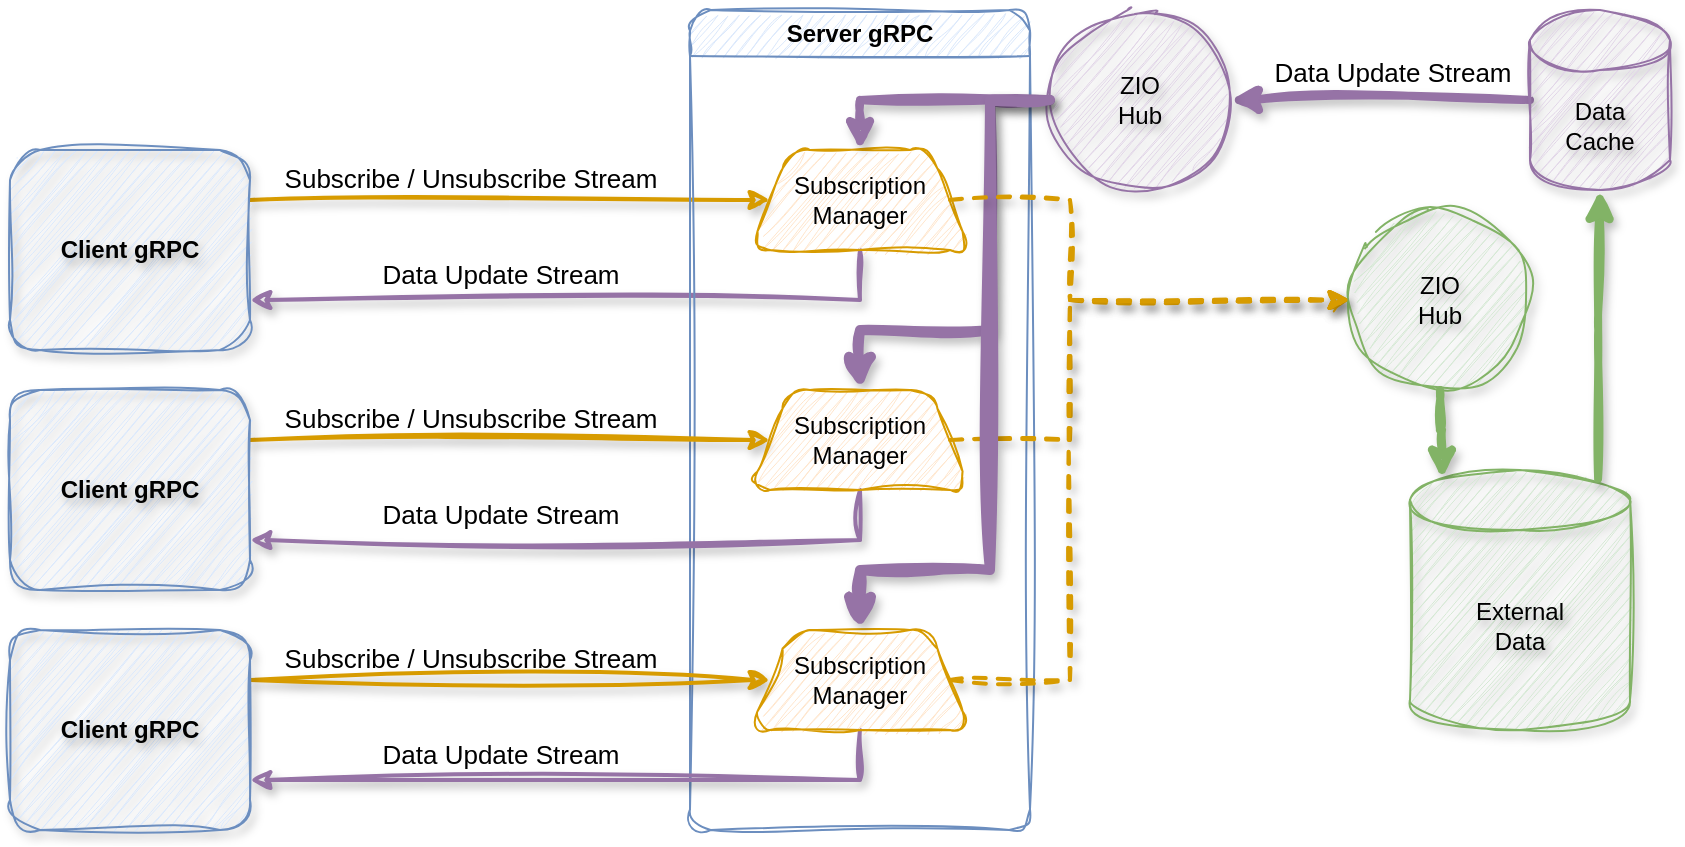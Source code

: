 <mxfile version="24.0.1" type="github">
  <diagram name="Page-1" id="67xksmJ78AfvNaxmE6AR">
    <mxGraphModel dx="1105" dy="721" grid="1" gridSize="10" guides="1" tooltips="1" connect="1" arrows="1" fold="1" page="1" pageScale="1" pageWidth="850" pageHeight="1100" math="0" shadow="0">
      <root>
        <mxCell id="0" />
        <mxCell id="1" parent="0" />
        <mxCell id="dujsmi20pfE95rZrzk__-4" style="edgeStyle=orthogonalEdgeStyle;rounded=0;orthogonalLoop=1;jettySize=auto;html=1;exitX=1;exitY=0.25;exitDx=0;exitDy=0;shadow=1;textShadow=1;sketch=1;curveFitting=1;jiggle=2;flowAnimation=0;fillColor=#ffe6cc;strokeColor=#d79b00;strokeWidth=2;entryX=0;entryY=0.5;entryDx=0;entryDy=0;" edge="1" parent="1" source="dujsmi20pfE95rZrzk__-1" target="dujsmi20pfE95rZrzk__-46">
          <mxGeometry relative="1" as="geometry">
            <mxPoint x="600" y="215" as="targetPoint" />
          </mxGeometry>
        </mxCell>
        <mxCell id="dujsmi20pfE95rZrzk__-5" value="&lt;div style=&quot;font-size: 13px;&quot;&gt;Subscribe / Unsubscribe Stream&lt;/div&gt;" style="edgeLabel;html=1;align=center;verticalAlign=middle;resizable=0;points=[];labelBackgroundColor=none;fontSize=13;spacingTop=2;" vertex="1" connectable="0" parent="dujsmi20pfE95rZrzk__-4">
          <mxGeometry x="0.32" y="-2" relative="1" as="geometry">
            <mxPoint x="-62" y="-14" as="offset" />
          </mxGeometry>
        </mxCell>
        <mxCell id="dujsmi20pfE95rZrzk__-1" value="Client gRPC" style="rounded=1;whiteSpace=wrap;html=1;sketch=1;curveFitting=1;jiggle=2;shadow=1;textShadow=1;glass=0;fillColor=#dae8fc;strokeColor=#6c8ebf;fontStyle=1" vertex="1" parent="1">
          <mxGeometry x="180" y="180" width="120" height="100" as="geometry" />
        </mxCell>
        <mxCell id="dujsmi20pfE95rZrzk__-6" style="edgeStyle=orthogonalEdgeStyle;rounded=0;orthogonalLoop=1;jettySize=auto;html=1;entryX=1;entryY=0.75;entryDx=0;entryDy=0;shadow=1;textShadow=1;sketch=1;curveFitting=1;jiggle=2;fillColor=#e1d5e7;strokeColor=#9673a6;strokeWidth=2;exitX=0.5;exitY=1;exitDx=0;exitDy=0;" edge="1" parent="1" source="dujsmi20pfE95rZrzk__-46" target="dujsmi20pfE95rZrzk__-1">
          <mxGeometry relative="1" as="geometry">
            <mxPoint x="580" y="245" as="sourcePoint" />
          </mxGeometry>
        </mxCell>
        <mxCell id="dujsmi20pfE95rZrzk__-7" value="&lt;div style=&quot;font-size: 13px;&quot;&gt;Data Update Stream&lt;/div&gt;" style="edgeLabel;html=1;align=center;verticalAlign=middle;resizable=0;points=[];labelBackgroundColor=none;fontSize=13;spacingTop=3;" vertex="1" connectable="0" parent="dujsmi20pfE95rZrzk__-6">
          <mxGeometry x="0.072" y="2" relative="1" as="geometry">
            <mxPoint x="-28" y="-17" as="offset" />
          </mxGeometry>
        </mxCell>
        <mxCell id="dujsmi20pfE95rZrzk__-21" value="Server gRPC" style="swimlane;whiteSpace=wrap;html=1;rounded=1;sketch=1;curveFitting=1;jiggle=2;fillColor=#dae8fc;strokeColor=#6c8ebf;" vertex="1" parent="1">
          <mxGeometry x="520" y="110" width="170" height="410" as="geometry" />
        </mxCell>
        <mxCell id="dujsmi20pfE95rZrzk__-46" value="Subscription&lt;br&gt;Manager" style="shape=trapezoid;perimeter=trapezoidPerimeter;whiteSpace=wrap;html=1;fixedSize=1;fillColor=#ffe6cc;strokeColor=#d79b00;rounded=1;sketch=1;curveFitting=1;jiggle=2;" vertex="1" parent="dujsmi20pfE95rZrzk__-21">
          <mxGeometry x="30" y="70" width="110" height="50" as="geometry" />
        </mxCell>
        <mxCell id="dujsmi20pfE95rZrzk__-41" style="edgeStyle=orthogonalEdgeStyle;rounded=0;orthogonalLoop=1;jettySize=auto;html=1;exitX=0;exitY=0.5;exitDx=0;exitDy=0;exitPerimeter=0;entryX=1;entryY=0.5;entryDx=0;entryDy=0;sketch=1;curveFitting=1;jiggle=2;shadow=1;textShadow=1;fillColor=#e1d5e7;strokeColor=#9673a6;strokeWidth=4;" edge="1" parent="1" source="dujsmi20pfE95rZrzk__-38" target="dujsmi20pfE95rZrzk__-22">
          <mxGeometry relative="1" as="geometry" />
        </mxCell>
        <mxCell id="dujsmi20pfE95rZrzk__-44" value="Data Update Stream" style="edgeLabel;html=1;align=center;verticalAlign=middle;resizable=0;points=[];fontSize=13;spacingTop=2;labelBackgroundColor=none;" vertex="1" connectable="0" parent="dujsmi20pfE95rZrzk__-41">
          <mxGeometry x="-0.473" y="-1" relative="1" as="geometry">
            <mxPoint x="-30" y="-14" as="offset" />
          </mxGeometry>
        </mxCell>
        <mxCell id="dujsmi20pfE95rZrzk__-38" value="Data&lt;br&gt;Cache" style="shape=cylinder3;whiteSpace=wrap;html=1;boundedLbl=1;backgroundOutline=1;size=15;fillColor=#e1d5e7;strokeColor=#9673a6;sketch=1;curveFitting=1;jiggle=2;shadow=1;textShadow=1;" vertex="1" parent="1">
          <mxGeometry x="940" y="110" width="70" height="90" as="geometry" />
        </mxCell>
        <mxCell id="dujsmi20pfE95rZrzk__-59" style="edgeStyle=orthogonalEdgeStyle;rounded=0;orthogonalLoop=1;jettySize=auto;html=1;exitX=0;exitY=0.5;exitDx=0;exitDy=0;entryX=0.5;entryY=0;entryDx=0;entryDy=0;fillColor=#e1d5e7;strokeColor=#9673a6;sketch=1;curveFitting=1;jiggle=2;shadow=1;textShadow=1;strokeWidth=5;" edge="1" parent="1" source="dujsmi20pfE95rZrzk__-22" target="dujsmi20pfE95rZrzk__-52">
          <mxGeometry relative="1" as="geometry">
            <Array as="points">
              <mxPoint x="670" y="155" />
              <mxPoint x="670" y="270" />
              <mxPoint x="605" y="270" />
            </Array>
          </mxGeometry>
        </mxCell>
        <mxCell id="dujsmi20pfE95rZrzk__-22" value="ZIO&lt;br&gt;Hub" style="ellipse;whiteSpace=wrap;html=1;aspect=fixed;sketch=1;curveFitting=1;jiggle=2;shadow=1;textShadow=1;fillColor=#e1d5e7;strokeColor=#9673a6;" vertex="1" parent="1">
          <mxGeometry x="700" y="110" width="90" height="90" as="geometry" />
        </mxCell>
        <mxCell id="dujsmi20pfE95rZrzk__-23" style="rounded=0;orthogonalLoop=1;jettySize=auto;html=1;exitX=0;exitY=0.5;exitDx=0;exitDy=0;sketch=1;curveFitting=1;jiggle=2;shadow=1;textShadow=1;fillColor=#e1d5e7;strokeColor=#9673a6;entryX=0.5;entryY=0;entryDx=0;entryDy=0;strokeWidth=4;edgeStyle=orthogonalEdgeStyle;" edge="1" parent="1" source="dujsmi20pfE95rZrzk__-22" target="dujsmi20pfE95rZrzk__-46">
          <mxGeometry relative="1" as="geometry">
            <mxPoint x="550" y="250" as="targetPoint" />
          </mxGeometry>
        </mxCell>
        <mxCell id="dujsmi20pfE95rZrzk__-47" style="edgeStyle=orthogonalEdgeStyle;rounded=0;orthogonalLoop=1;jettySize=auto;html=1;exitX=1;exitY=0.25;exitDx=0;exitDy=0;shadow=1;textShadow=1;sketch=1;curveFitting=1;jiggle=2;flowAnimation=0;fillColor=#ffe6cc;strokeColor=#d79b00;strokeWidth=2;entryX=0;entryY=0.5;entryDx=0;entryDy=0;" edge="1" parent="1" source="dujsmi20pfE95rZrzk__-49" target="dujsmi20pfE95rZrzk__-52">
          <mxGeometry relative="1" as="geometry">
            <mxPoint x="600" y="335" as="targetPoint" />
          </mxGeometry>
        </mxCell>
        <mxCell id="dujsmi20pfE95rZrzk__-48" value="&lt;div style=&quot;font-size: 13px;&quot;&gt;Subscribe / Unsubscribe Stream&lt;/div&gt;" style="edgeLabel;html=1;align=center;verticalAlign=middle;resizable=0;points=[];labelBackgroundColor=none;fontSize=13;spacingTop=2;" vertex="1" connectable="0" parent="dujsmi20pfE95rZrzk__-47">
          <mxGeometry x="0.32" y="-2" relative="1" as="geometry">
            <mxPoint x="-62" y="-14" as="offset" />
          </mxGeometry>
        </mxCell>
        <mxCell id="dujsmi20pfE95rZrzk__-49" value="Client gRPC" style="rounded=1;whiteSpace=wrap;html=1;sketch=1;curveFitting=1;jiggle=2;shadow=1;textShadow=1;glass=0;fillColor=#dae8fc;strokeColor=#6c8ebf;fontStyle=1" vertex="1" parent="1">
          <mxGeometry x="180" y="300" width="120" height="100" as="geometry" />
        </mxCell>
        <mxCell id="dujsmi20pfE95rZrzk__-50" style="edgeStyle=orthogonalEdgeStyle;rounded=0;orthogonalLoop=1;jettySize=auto;html=1;entryX=1;entryY=0.75;entryDx=0;entryDy=0;shadow=1;textShadow=1;sketch=1;curveFitting=1;jiggle=2;fillColor=#e1d5e7;strokeColor=#9673a6;strokeWidth=2;exitX=0.5;exitY=1;exitDx=0;exitDy=0;" edge="1" parent="1" source="dujsmi20pfE95rZrzk__-52" target="dujsmi20pfE95rZrzk__-49">
          <mxGeometry relative="1" as="geometry">
            <mxPoint x="580" y="365" as="sourcePoint" />
          </mxGeometry>
        </mxCell>
        <mxCell id="dujsmi20pfE95rZrzk__-51" value="&lt;div style=&quot;font-size: 13px;&quot;&gt;Data Update Stream&lt;/div&gt;" style="edgeLabel;html=1;align=center;verticalAlign=middle;resizable=0;points=[];labelBackgroundColor=none;fontSize=13;spacingTop=3;" vertex="1" connectable="0" parent="dujsmi20pfE95rZrzk__-50">
          <mxGeometry x="0.072" y="2" relative="1" as="geometry">
            <mxPoint x="-28" y="-17" as="offset" />
          </mxGeometry>
        </mxCell>
        <mxCell id="dujsmi20pfE95rZrzk__-72" style="edgeStyle=orthogonalEdgeStyle;rounded=0;orthogonalLoop=1;jettySize=auto;html=1;exitX=1;exitY=0.5;exitDx=0;exitDy=0;entryX=0;entryY=0.5;entryDx=0;entryDy=0;dashed=1;strokeWidth=2;fillColor=#ffe6cc;strokeColor=#d79b00;sketch=1;curveFitting=1;jiggle=2;shadow=1;textShadow=1;" edge="1" parent="1" source="dujsmi20pfE95rZrzk__-52" target="dujsmi20pfE95rZrzk__-63">
          <mxGeometry relative="1" as="geometry">
            <Array as="points">
              <mxPoint x="710" y="325" />
              <mxPoint x="710" y="255" />
            </Array>
          </mxGeometry>
        </mxCell>
        <mxCell id="dujsmi20pfE95rZrzk__-52" value="Subscription&lt;br&gt;Manager" style="shape=trapezoid;perimeter=trapezoidPerimeter;whiteSpace=wrap;html=1;fixedSize=1;fillColor=#ffe6cc;strokeColor=#d79b00;rounded=1;sketch=1;curveFitting=1;jiggle=2;" vertex="1" parent="1">
          <mxGeometry x="550" y="300" width="110" height="50" as="geometry" />
        </mxCell>
        <mxCell id="dujsmi20pfE95rZrzk__-53" style="edgeStyle=orthogonalEdgeStyle;rounded=0;orthogonalLoop=1;jettySize=auto;html=1;exitX=1;exitY=0.25;exitDx=0;exitDy=0;shadow=1;textShadow=1;sketch=1;curveFitting=1;jiggle=2;flowAnimation=0;fillColor=#ffe6cc;strokeColor=#d79b00;strokeWidth=2;entryX=0;entryY=0.5;entryDx=0;entryDy=0;" edge="1" parent="1" source="dujsmi20pfE95rZrzk__-55" target="dujsmi20pfE95rZrzk__-58">
          <mxGeometry relative="1" as="geometry">
            <mxPoint x="600" y="455" as="targetPoint" />
          </mxGeometry>
        </mxCell>
        <mxCell id="dujsmi20pfE95rZrzk__-54" value="&lt;div style=&quot;font-size: 13px;&quot;&gt;Subscribe / Unsubscribe Stream&lt;/div&gt;" style="edgeLabel;html=1;align=center;verticalAlign=middle;resizable=0;points=[];labelBackgroundColor=none;fontSize=13;spacingTop=2;" vertex="1" connectable="0" parent="dujsmi20pfE95rZrzk__-53">
          <mxGeometry x="0.32" y="-2" relative="1" as="geometry">
            <mxPoint x="-62" y="-14" as="offset" />
          </mxGeometry>
        </mxCell>
        <mxCell id="dujsmi20pfE95rZrzk__-55" value="Client gRPC" style="rounded=1;whiteSpace=wrap;html=1;sketch=1;curveFitting=1;jiggle=2;shadow=1;textShadow=1;glass=0;fillColor=#dae8fc;strokeColor=#6c8ebf;fontStyle=1" vertex="1" parent="1">
          <mxGeometry x="180" y="420" width="120" height="100" as="geometry" />
        </mxCell>
        <mxCell id="dujsmi20pfE95rZrzk__-56" style="edgeStyle=orthogonalEdgeStyle;rounded=0;orthogonalLoop=1;jettySize=auto;html=1;entryX=1;entryY=0.75;entryDx=0;entryDy=0;shadow=1;textShadow=1;sketch=1;curveFitting=1;jiggle=2;fillColor=#e1d5e7;strokeColor=#9673a6;strokeWidth=2;exitX=0.5;exitY=1;exitDx=0;exitDy=0;" edge="1" parent="1" source="dujsmi20pfE95rZrzk__-58" target="dujsmi20pfE95rZrzk__-55">
          <mxGeometry relative="1" as="geometry">
            <mxPoint x="580" y="485" as="sourcePoint" />
          </mxGeometry>
        </mxCell>
        <mxCell id="dujsmi20pfE95rZrzk__-57" value="&lt;div style=&quot;font-size: 13px;&quot;&gt;Data Update Stream&lt;/div&gt;" style="edgeLabel;html=1;align=center;verticalAlign=middle;resizable=0;points=[];labelBackgroundColor=none;fontSize=13;spacingTop=3;" vertex="1" connectable="0" parent="dujsmi20pfE95rZrzk__-56">
          <mxGeometry x="0.072" y="2" relative="1" as="geometry">
            <mxPoint x="-28" y="-17" as="offset" />
          </mxGeometry>
        </mxCell>
        <mxCell id="dujsmi20pfE95rZrzk__-70" style="edgeStyle=orthogonalEdgeStyle;rounded=0;orthogonalLoop=1;jettySize=auto;html=1;exitX=1;exitY=0.5;exitDx=0;exitDy=0;entryX=0;entryY=0.5;entryDx=0;entryDy=0;fillColor=#ffe6cc;strokeColor=#d79b00;dashed=1;strokeWidth=2;sketch=1;curveFitting=1;jiggle=2;shadow=1;textShadow=1;" edge="1" parent="1" source="dujsmi20pfE95rZrzk__-58" target="dujsmi20pfE95rZrzk__-63">
          <mxGeometry relative="1" as="geometry">
            <mxPoint x="740" y="350" as="targetPoint" />
            <Array as="points">
              <mxPoint x="710" y="445" />
              <mxPoint x="710" y="255" />
            </Array>
          </mxGeometry>
        </mxCell>
        <mxCell id="dujsmi20pfE95rZrzk__-58" value="Subscription&lt;br&gt;Manager" style="shape=trapezoid;perimeter=trapezoidPerimeter;whiteSpace=wrap;html=1;fixedSize=1;fillColor=#ffe6cc;strokeColor=#d79b00;rounded=1;sketch=1;curveFitting=1;jiggle=2;" vertex="1" parent="1">
          <mxGeometry x="550" y="420" width="110" height="50" as="geometry" />
        </mxCell>
        <mxCell id="dujsmi20pfE95rZrzk__-60" style="edgeStyle=orthogonalEdgeStyle;rounded=0;orthogonalLoop=1;jettySize=auto;html=1;exitX=0;exitY=0.5;exitDx=0;exitDy=0;entryX=0.5;entryY=0;entryDx=0;entryDy=0;fillColor=#e1d5e7;strokeColor=#9673a6;sketch=1;curveFitting=1;jiggle=2;shadow=1;textShadow=1;strokeWidth=5;" edge="1" parent="1" source="dujsmi20pfE95rZrzk__-22" target="dujsmi20pfE95rZrzk__-58">
          <mxGeometry relative="1" as="geometry">
            <mxPoint x="815" y="242.5" as="sourcePoint" />
            <mxPoint x="720" y="387.5" as="targetPoint" />
            <Array as="points">
              <mxPoint x="670" y="155" />
              <mxPoint x="670" y="390" />
              <mxPoint x="605" y="390" />
            </Array>
          </mxGeometry>
        </mxCell>
        <mxCell id="dujsmi20pfE95rZrzk__-61" value="External&lt;br&gt;Data" style="shape=cylinder3;whiteSpace=wrap;html=1;boundedLbl=1;backgroundOutline=1;size=15;fillColor=#d5e8d4;strokeColor=#82b366;sketch=1;curveFitting=1;jiggle=2;shadow=1;textShadow=1;" vertex="1" parent="1">
          <mxGeometry x="880" y="340" width="110" height="130" as="geometry" />
        </mxCell>
        <mxCell id="dujsmi20pfE95rZrzk__-63" value="ZIO&lt;br&gt;Hub" style="ellipse;whiteSpace=wrap;html=1;aspect=fixed;fillColor=#d5e8d4;strokeColor=#82b366;sketch=1;curveFitting=1;jiggle=2;shadow=1;textShadow=1;" vertex="1" parent="1">
          <mxGeometry x="850" y="210" width="90" height="90" as="geometry" />
        </mxCell>
        <mxCell id="dujsmi20pfE95rZrzk__-65" style="edgeStyle=orthogonalEdgeStyle;rounded=0;orthogonalLoop=1;jettySize=auto;html=1;exitX=0.855;exitY=0;exitDx=0;exitDy=4.35;exitPerimeter=0;entryX=0.5;entryY=1;entryDx=0;entryDy=0;entryPerimeter=0;fillColor=#d5e8d4;strokeColor=#82b366;sketch=1;curveFitting=1;jiggle=2;shadow=1;textShadow=1;strokeWidth=4;" edge="1" parent="1" source="dujsmi20pfE95rZrzk__-61" target="dujsmi20pfE95rZrzk__-38">
          <mxGeometry relative="1" as="geometry" />
        </mxCell>
        <mxCell id="dujsmi20pfE95rZrzk__-66" style="edgeStyle=orthogonalEdgeStyle;rounded=0;orthogonalLoop=1;jettySize=auto;html=1;entryX=0.145;entryY=0;entryDx=0;entryDy=4.35;entryPerimeter=0;fillColor=#d5e8d4;strokeColor=#82b366;sketch=1;curveFitting=1;jiggle=2;shadow=1;textShadow=1;strokeWidth=4;" edge="1" parent="1" source="dujsmi20pfE95rZrzk__-63" target="dujsmi20pfE95rZrzk__-61">
          <mxGeometry relative="1" as="geometry" />
        </mxCell>
        <mxCell id="dujsmi20pfE95rZrzk__-73" style="edgeStyle=orthogonalEdgeStyle;rounded=0;orthogonalLoop=1;jettySize=auto;html=1;exitX=1;exitY=0.5;exitDx=0;exitDy=0;entryX=0;entryY=0.5;entryDx=0;entryDy=0;sketch=1;curveFitting=1;jiggle=2;shadow=1;textShadow=1;dashed=1;fillColor=#ffe6cc;strokeColor=#d79b00;strokeWidth=2;" edge="1" parent="1" source="dujsmi20pfE95rZrzk__-46" target="dujsmi20pfE95rZrzk__-63">
          <mxGeometry relative="1" as="geometry">
            <Array as="points">
              <mxPoint x="710" y="205" />
              <mxPoint x="710" y="255" />
            </Array>
          </mxGeometry>
        </mxCell>
      </root>
    </mxGraphModel>
  </diagram>
</mxfile>
